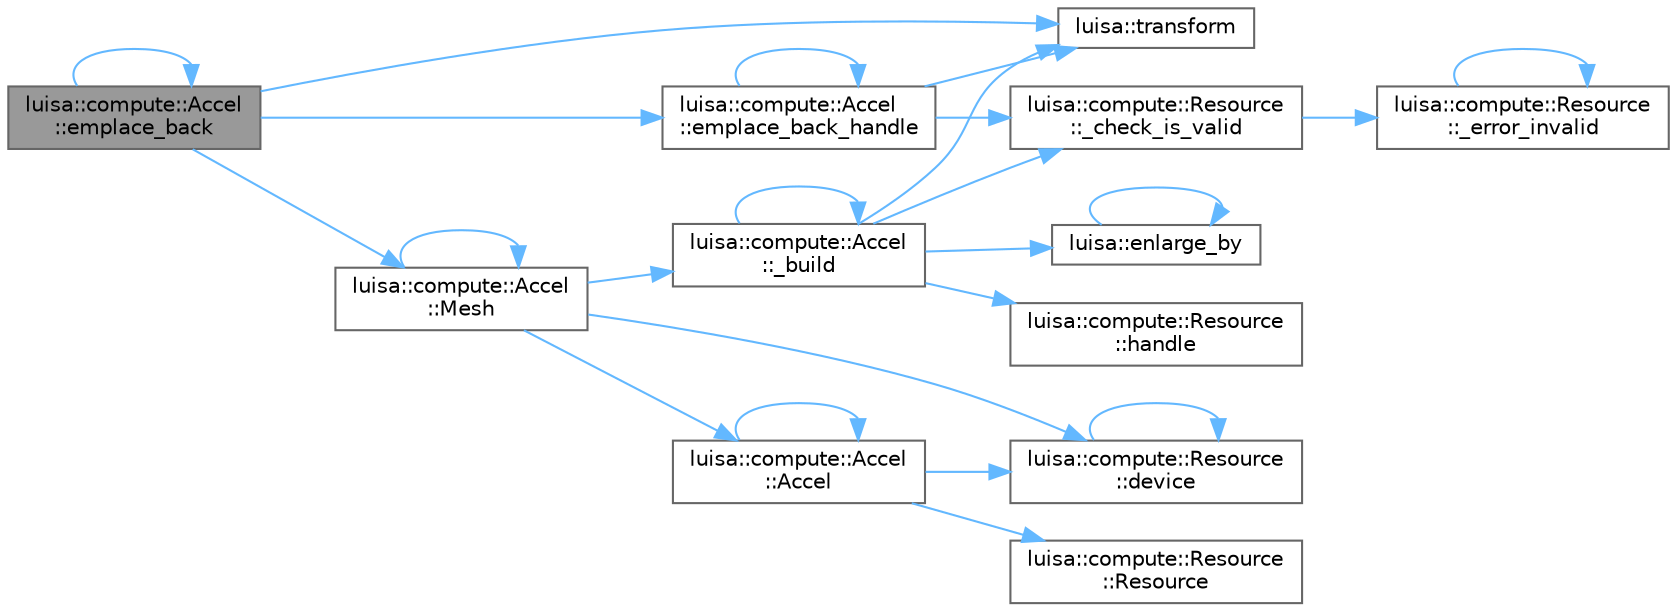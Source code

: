 digraph "luisa::compute::Accel::emplace_back"
{
 // LATEX_PDF_SIZE
  bgcolor="transparent";
  edge [fontname=Helvetica,fontsize=10,labelfontname=Helvetica,labelfontsize=10];
  node [fontname=Helvetica,fontsize=10,shape=box,height=0.2,width=0.4];
  rankdir="LR";
  Node1 [id="Node000001",label="luisa::compute::Accel\l::emplace_back",height=0.2,width=0.4,color="gray40", fillcolor="grey60", style="filled", fontcolor="black",tooltip=" "];
  Node1 -> Node1 [id="edge24_Node000001_Node000001",color="steelblue1",style="solid",tooltip=" "];
  Node1 -> Node2 [id="edge25_Node000001_Node000002",color="steelblue1",style="solid",tooltip=" "];
  Node2 [id="Node000002",label="luisa::compute::Accel\l::emplace_back_handle",height=0.2,width=0.4,color="grey40", fillcolor="white", style="filled",URL="$classluisa_1_1compute_1_1_accel.html#a255cec97cdd39b0245405c5510dca044",tooltip=" "];
  Node2 -> Node3 [id="edge26_Node000002_Node000003",color="steelblue1",style="solid",tooltip=" "];
  Node3 [id="Node000003",label="luisa::compute::Resource\l::_check_is_valid",height=0.2,width=0.4,color="grey40", fillcolor="white", style="filled",URL="$classluisa_1_1compute_1_1_resource.html#acd4eeb601dbaa644497541380a30c9aa",tooltip=" "];
  Node3 -> Node4 [id="edge27_Node000003_Node000004",color="steelblue1",style="solid",tooltip=" "];
  Node4 [id="Node000004",label="luisa::compute::Resource\l::_error_invalid",height=0.2,width=0.4,color="grey40", fillcolor="white", style="filled",URL="$classluisa_1_1compute_1_1_resource.html#a98f3cf67e789cf526dce15ddbaf4b949",tooltip=" "];
  Node4 -> Node4 [id="edge28_Node000004_Node000004",color="steelblue1",style="solid",tooltip=" "];
  Node2 -> Node2 [id="edge29_Node000002_Node000002",color="steelblue1",style="solid",tooltip=" "];
  Node2 -> Node5 [id="edge30_Node000002_Node000005",color="steelblue1",style="solid",tooltip=" "];
  Node5 [id="Node000005",label="luisa::transform",height=0.2,width=0.4,color="grey40", fillcolor="white", style="filled",URL="$namespaceluisa.html#a5b7f7d471e0ca55c89b109ee3e0489db",tooltip=" "];
  Node1 -> Node6 [id="edge31_Node000001_Node000006",color="steelblue1",style="solid",tooltip=" "];
  Node6 [id="Node000006",label="luisa::compute::Accel\l::Mesh",height=0.2,width=0.4,color="grey40", fillcolor="white", style="filled",URL="$classluisa_1_1compute_1_1_accel.html#aa41a130f156b145bffb3f4b5172c4c93",tooltip=" "];
  Node6 -> Node7 [id="edge32_Node000006_Node000007",color="steelblue1",style="solid",tooltip=" "];
  Node7 [id="Node000007",label="luisa::compute::Accel\l::_build",height=0.2,width=0.4,color="grey40", fillcolor="white", style="filled",URL="$classluisa_1_1compute_1_1_accel.html#a636cec1fa9aed1ce9f29ca6efc806d7f",tooltip=" "];
  Node7 -> Node7 [id="edge33_Node000007_Node000007",color="steelblue1",style="solid",tooltip=" "];
  Node7 -> Node3 [id="edge34_Node000007_Node000003",color="steelblue1",style="solid",tooltip=" "];
  Node7 -> Node8 [id="edge35_Node000007_Node000008",color="steelblue1",style="solid",tooltip=" "];
  Node8 [id="Node000008",label="luisa::enlarge_by",height=0.2,width=0.4,color="grey40", fillcolor="white", style="filled",URL="$namespaceluisa.html#a29039881fd35f6de9b7acd9a9b4ea886",tooltip=" "];
  Node8 -> Node8 [id="edge36_Node000008_Node000008",color="steelblue1",style="solid",tooltip=" "];
  Node7 -> Node9 [id="edge37_Node000007_Node000009",color="steelblue1",style="solid",tooltip=" "];
  Node9 [id="Node000009",label="luisa::compute::Resource\l::handle",height=0.2,width=0.4,color="grey40", fillcolor="white", style="filled",URL="$classluisa_1_1compute_1_1_resource.html#a00d6db28ea14237c5c3ee4f3c1afbd46",tooltip=" "];
  Node7 -> Node5 [id="edge38_Node000007_Node000005",color="steelblue1",style="solid",tooltip=" "];
  Node6 -> Node10 [id="edge39_Node000006_Node000010",color="steelblue1",style="solid",tooltip=" "];
  Node10 [id="Node000010",label="luisa::compute::Accel\l::Accel",height=0.2,width=0.4,color="grey40", fillcolor="white", style="filled",URL="$classluisa_1_1compute_1_1_accel.html#a446db2ee347989ea9e213a6338e129ef",tooltip=" "];
  Node10 -> Node10 [id="edge40_Node000010_Node000010",color="steelblue1",style="solid",tooltip=" "];
  Node10 -> Node11 [id="edge41_Node000010_Node000011",color="steelblue1",style="solid",tooltip=" "];
  Node11 [id="Node000011",label="luisa::compute::Resource\l::device",height=0.2,width=0.4,color="grey40", fillcolor="white", style="filled",URL="$classluisa_1_1compute_1_1_resource.html#a80d70cb175660af12e01637de33f32bc",tooltip=" "];
  Node11 -> Node11 [id="edge42_Node000011_Node000011",color="steelblue1",style="solid",tooltip=" "];
  Node10 -> Node12 [id="edge43_Node000010_Node000012",color="steelblue1",style="solid",tooltip=" "];
  Node12 [id="Node000012",label="luisa::compute::Resource\l::Resource",height=0.2,width=0.4,color="grey40", fillcolor="white", style="filled",URL="$classluisa_1_1compute_1_1_resource.html#ad04c9df5461ad463bc3bfa340590a61a",tooltip=" "];
  Node6 -> Node11 [id="edge44_Node000006_Node000011",color="steelblue1",style="solid",tooltip=" "];
  Node6 -> Node6 [id="edge45_Node000006_Node000006",color="steelblue1",style="solid",tooltip=" "];
  Node1 -> Node5 [id="edge46_Node000001_Node000005",color="steelblue1",style="solid",tooltip=" "];
}
